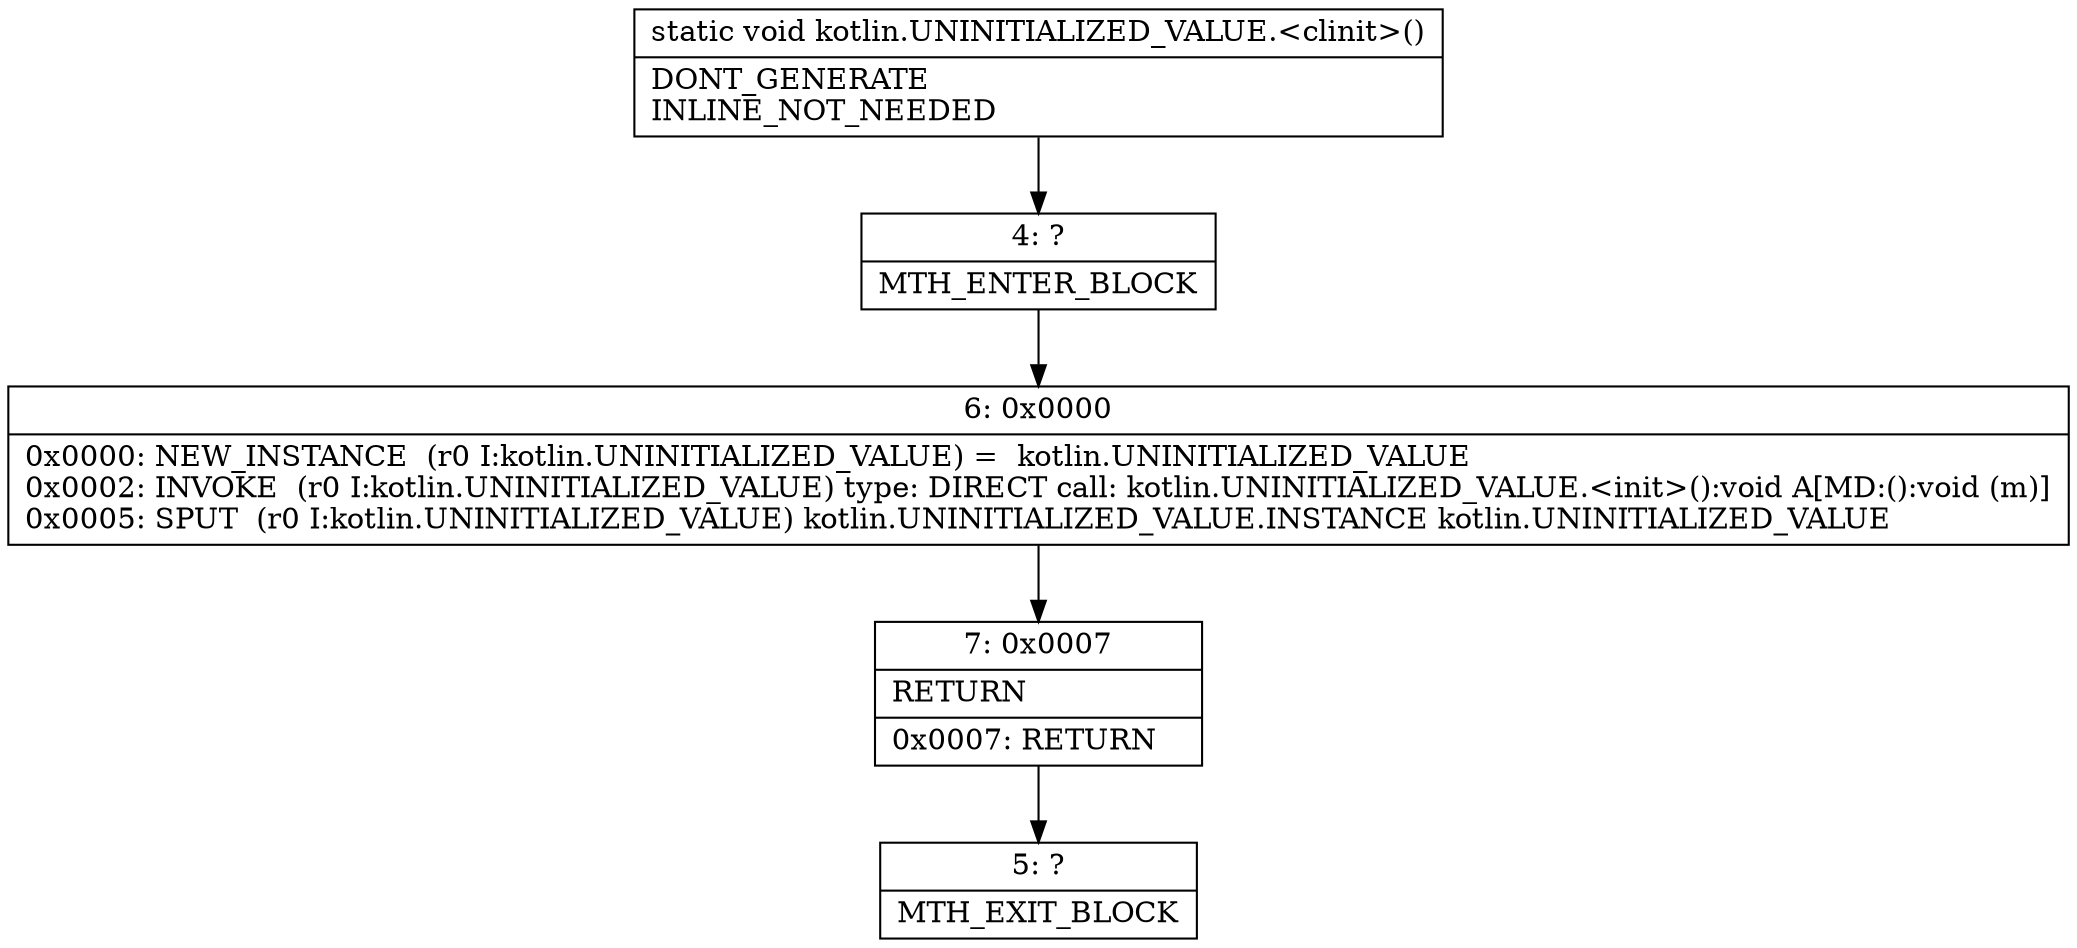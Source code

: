 digraph "CFG forkotlin.UNINITIALIZED_VALUE.\<clinit\>()V" {
Node_4 [shape=record,label="{4\:\ ?|MTH_ENTER_BLOCK\l}"];
Node_6 [shape=record,label="{6\:\ 0x0000|0x0000: NEW_INSTANCE  (r0 I:kotlin.UNINITIALIZED_VALUE) =  kotlin.UNINITIALIZED_VALUE \l0x0002: INVOKE  (r0 I:kotlin.UNINITIALIZED_VALUE) type: DIRECT call: kotlin.UNINITIALIZED_VALUE.\<init\>():void A[MD:():void (m)]\l0x0005: SPUT  (r0 I:kotlin.UNINITIALIZED_VALUE) kotlin.UNINITIALIZED_VALUE.INSTANCE kotlin.UNINITIALIZED_VALUE \l}"];
Node_7 [shape=record,label="{7\:\ 0x0007|RETURN\l|0x0007: RETURN   \l}"];
Node_5 [shape=record,label="{5\:\ ?|MTH_EXIT_BLOCK\l}"];
MethodNode[shape=record,label="{static void kotlin.UNINITIALIZED_VALUE.\<clinit\>()  | DONT_GENERATE\lINLINE_NOT_NEEDED\l}"];
MethodNode -> Node_4;Node_4 -> Node_6;
Node_6 -> Node_7;
Node_7 -> Node_5;
}

